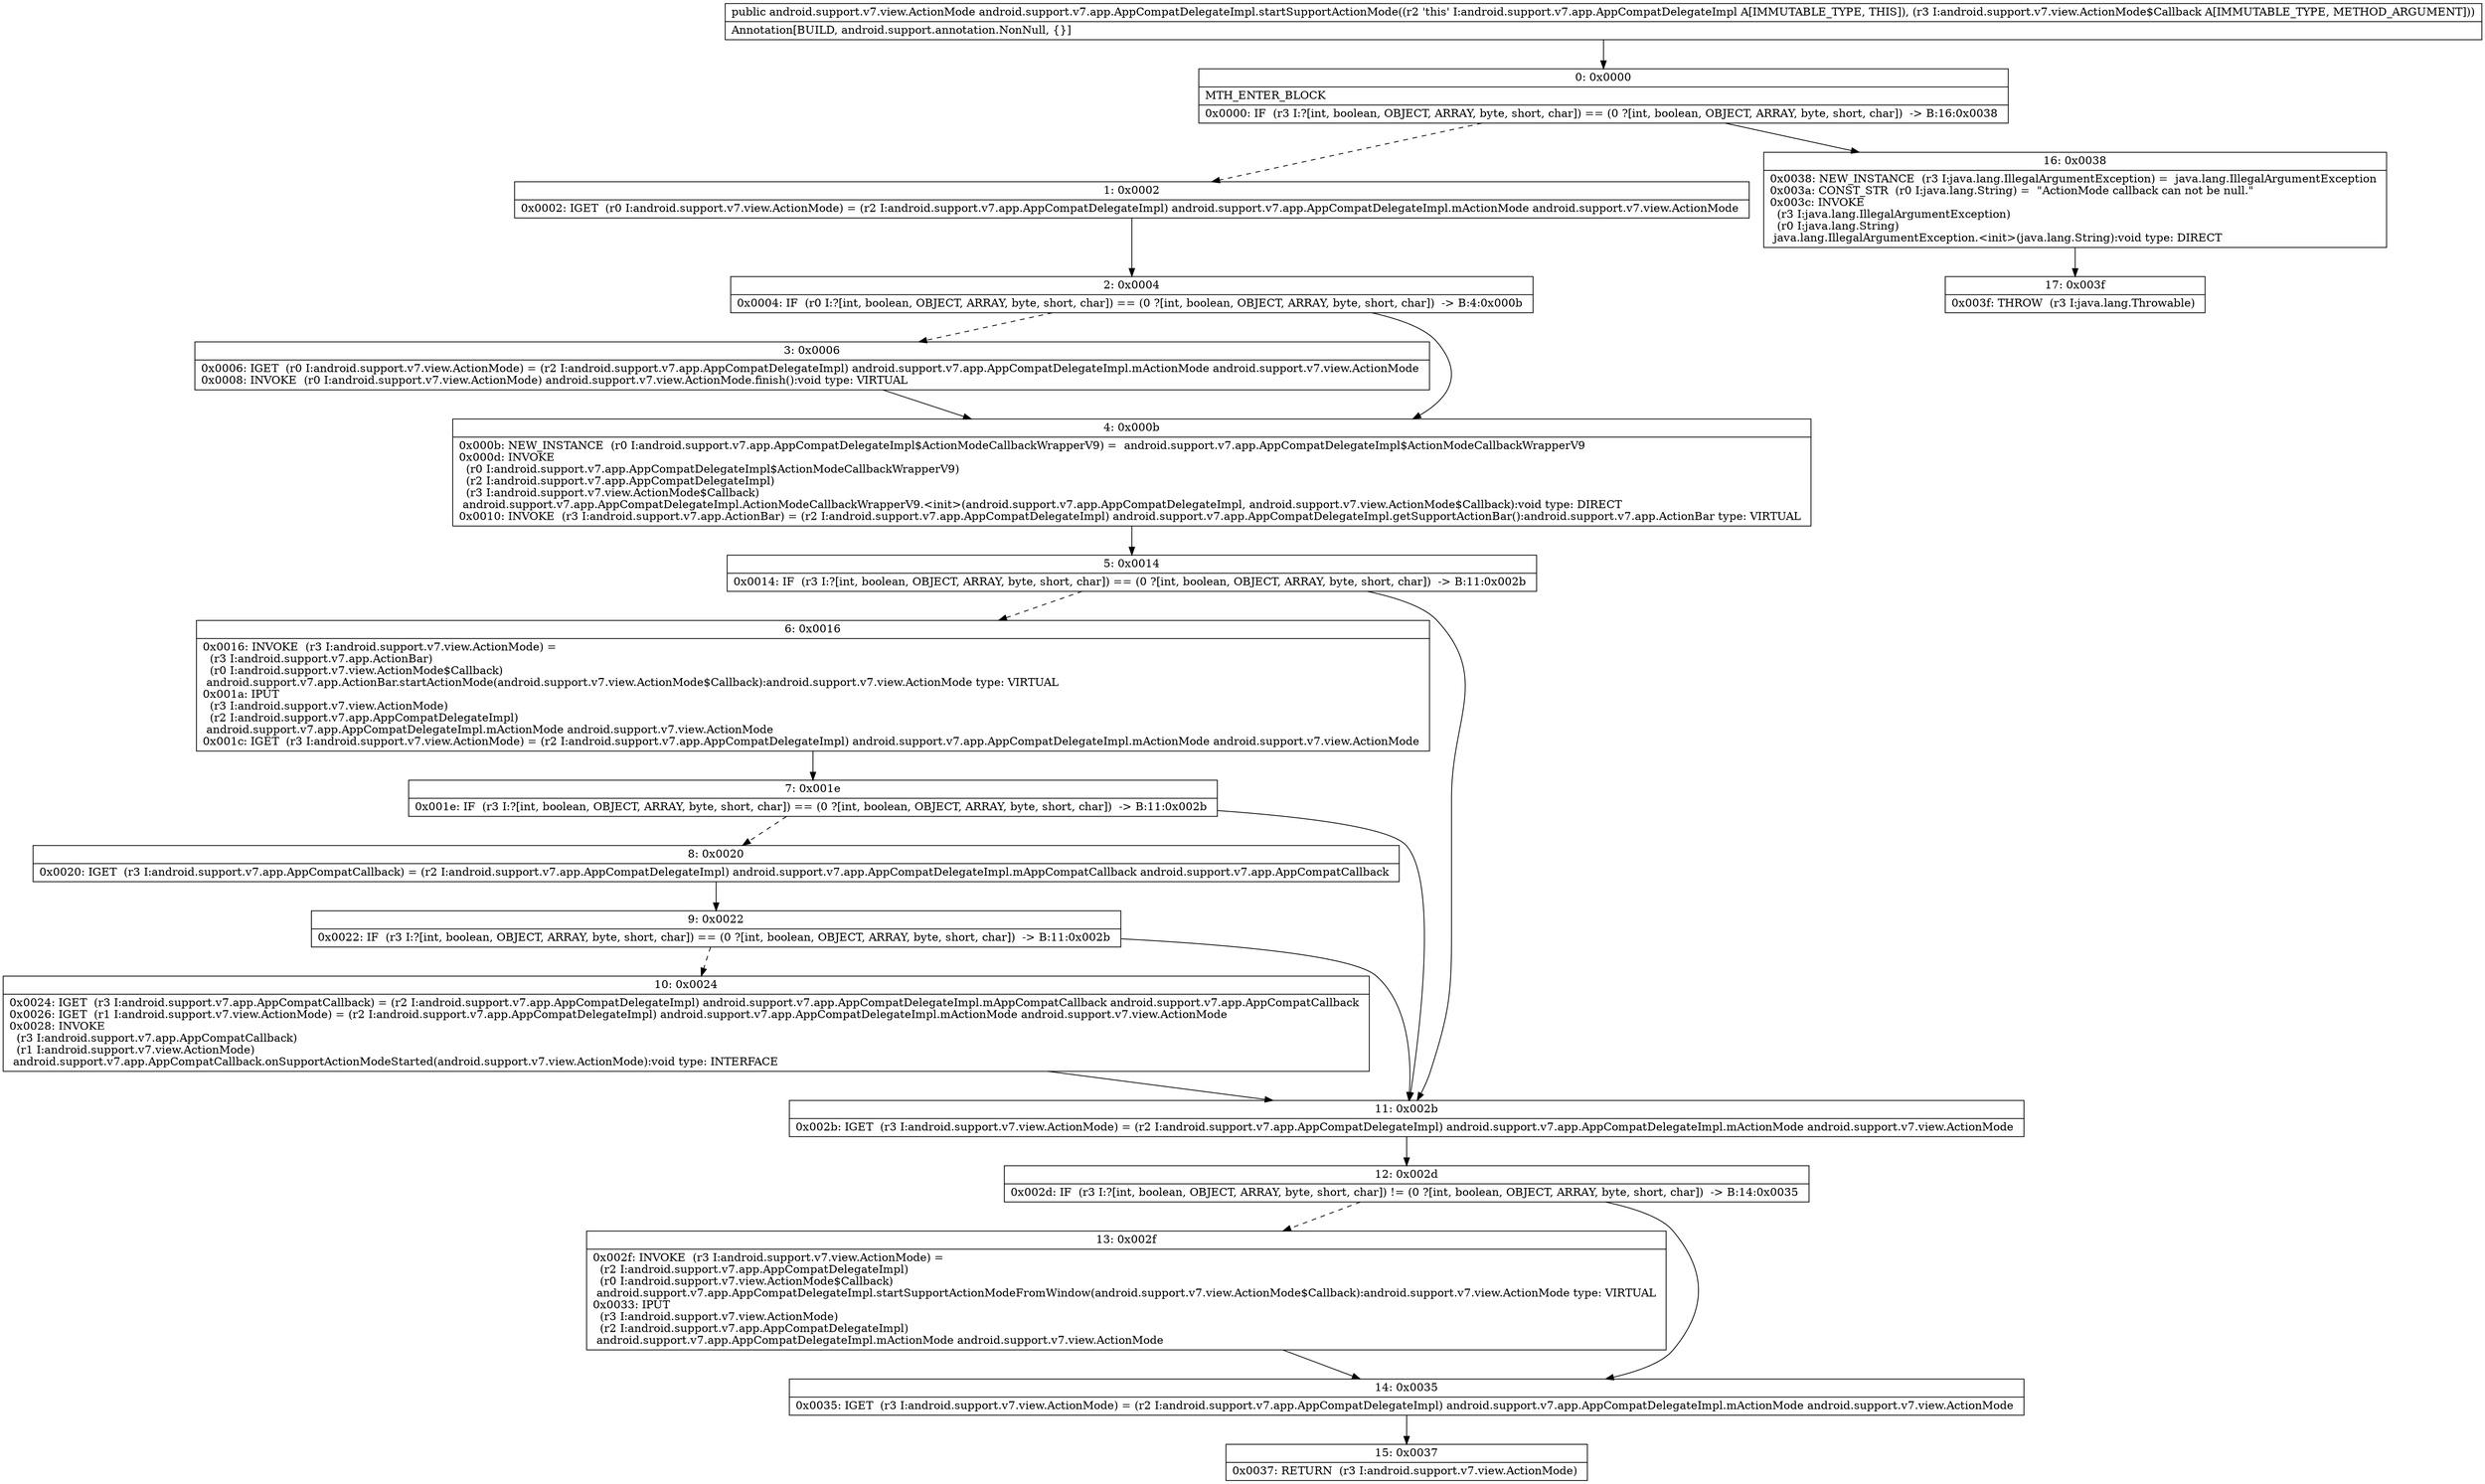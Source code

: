 digraph "CFG forandroid.support.v7.app.AppCompatDelegateImpl.startSupportActionMode(Landroid\/support\/v7\/view\/ActionMode$Callback;)Landroid\/support\/v7\/view\/ActionMode;" {
Node_0 [shape=record,label="{0\:\ 0x0000|MTH_ENTER_BLOCK\l|0x0000: IF  (r3 I:?[int, boolean, OBJECT, ARRAY, byte, short, char]) == (0 ?[int, boolean, OBJECT, ARRAY, byte, short, char])  \-\> B:16:0x0038 \l}"];
Node_1 [shape=record,label="{1\:\ 0x0002|0x0002: IGET  (r0 I:android.support.v7.view.ActionMode) = (r2 I:android.support.v7.app.AppCompatDelegateImpl) android.support.v7.app.AppCompatDelegateImpl.mActionMode android.support.v7.view.ActionMode \l}"];
Node_2 [shape=record,label="{2\:\ 0x0004|0x0004: IF  (r0 I:?[int, boolean, OBJECT, ARRAY, byte, short, char]) == (0 ?[int, boolean, OBJECT, ARRAY, byte, short, char])  \-\> B:4:0x000b \l}"];
Node_3 [shape=record,label="{3\:\ 0x0006|0x0006: IGET  (r0 I:android.support.v7.view.ActionMode) = (r2 I:android.support.v7.app.AppCompatDelegateImpl) android.support.v7.app.AppCompatDelegateImpl.mActionMode android.support.v7.view.ActionMode \l0x0008: INVOKE  (r0 I:android.support.v7.view.ActionMode) android.support.v7.view.ActionMode.finish():void type: VIRTUAL \l}"];
Node_4 [shape=record,label="{4\:\ 0x000b|0x000b: NEW_INSTANCE  (r0 I:android.support.v7.app.AppCompatDelegateImpl$ActionModeCallbackWrapperV9) =  android.support.v7.app.AppCompatDelegateImpl$ActionModeCallbackWrapperV9 \l0x000d: INVOKE  \l  (r0 I:android.support.v7.app.AppCompatDelegateImpl$ActionModeCallbackWrapperV9)\l  (r2 I:android.support.v7.app.AppCompatDelegateImpl)\l  (r3 I:android.support.v7.view.ActionMode$Callback)\l android.support.v7.app.AppCompatDelegateImpl.ActionModeCallbackWrapperV9.\<init\>(android.support.v7.app.AppCompatDelegateImpl, android.support.v7.view.ActionMode$Callback):void type: DIRECT \l0x0010: INVOKE  (r3 I:android.support.v7.app.ActionBar) = (r2 I:android.support.v7.app.AppCompatDelegateImpl) android.support.v7.app.AppCompatDelegateImpl.getSupportActionBar():android.support.v7.app.ActionBar type: VIRTUAL \l}"];
Node_5 [shape=record,label="{5\:\ 0x0014|0x0014: IF  (r3 I:?[int, boolean, OBJECT, ARRAY, byte, short, char]) == (0 ?[int, boolean, OBJECT, ARRAY, byte, short, char])  \-\> B:11:0x002b \l}"];
Node_6 [shape=record,label="{6\:\ 0x0016|0x0016: INVOKE  (r3 I:android.support.v7.view.ActionMode) = \l  (r3 I:android.support.v7.app.ActionBar)\l  (r0 I:android.support.v7.view.ActionMode$Callback)\l android.support.v7.app.ActionBar.startActionMode(android.support.v7.view.ActionMode$Callback):android.support.v7.view.ActionMode type: VIRTUAL \l0x001a: IPUT  \l  (r3 I:android.support.v7.view.ActionMode)\l  (r2 I:android.support.v7.app.AppCompatDelegateImpl)\l android.support.v7.app.AppCompatDelegateImpl.mActionMode android.support.v7.view.ActionMode \l0x001c: IGET  (r3 I:android.support.v7.view.ActionMode) = (r2 I:android.support.v7.app.AppCompatDelegateImpl) android.support.v7.app.AppCompatDelegateImpl.mActionMode android.support.v7.view.ActionMode \l}"];
Node_7 [shape=record,label="{7\:\ 0x001e|0x001e: IF  (r3 I:?[int, boolean, OBJECT, ARRAY, byte, short, char]) == (0 ?[int, boolean, OBJECT, ARRAY, byte, short, char])  \-\> B:11:0x002b \l}"];
Node_8 [shape=record,label="{8\:\ 0x0020|0x0020: IGET  (r3 I:android.support.v7.app.AppCompatCallback) = (r2 I:android.support.v7.app.AppCompatDelegateImpl) android.support.v7.app.AppCompatDelegateImpl.mAppCompatCallback android.support.v7.app.AppCompatCallback \l}"];
Node_9 [shape=record,label="{9\:\ 0x0022|0x0022: IF  (r3 I:?[int, boolean, OBJECT, ARRAY, byte, short, char]) == (0 ?[int, boolean, OBJECT, ARRAY, byte, short, char])  \-\> B:11:0x002b \l}"];
Node_10 [shape=record,label="{10\:\ 0x0024|0x0024: IGET  (r3 I:android.support.v7.app.AppCompatCallback) = (r2 I:android.support.v7.app.AppCompatDelegateImpl) android.support.v7.app.AppCompatDelegateImpl.mAppCompatCallback android.support.v7.app.AppCompatCallback \l0x0026: IGET  (r1 I:android.support.v7.view.ActionMode) = (r2 I:android.support.v7.app.AppCompatDelegateImpl) android.support.v7.app.AppCompatDelegateImpl.mActionMode android.support.v7.view.ActionMode \l0x0028: INVOKE  \l  (r3 I:android.support.v7.app.AppCompatCallback)\l  (r1 I:android.support.v7.view.ActionMode)\l android.support.v7.app.AppCompatCallback.onSupportActionModeStarted(android.support.v7.view.ActionMode):void type: INTERFACE \l}"];
Node_11 [shape=record,label="{11\:\ 0x002b|0x002b: IGET  (r3 I:android.support.v7.view.ActionMode) = (r2 I:android.support.v7.app.AppCompatDelegateImpl) android.support.v7.app.AppCompatDelegateImpl.mActionMode android.support.v7.view.ActionMode \l}"];
Node_12 [shape=record,label="{12\:\ 0x002d|0x002d: IF  (r3 I:?[int, boolean, OBJECT, ARRAY, byte, short, char]) != (0 ?[int, boolean, OBJECT, ARRAY, byte, short, char])  \-\> B:14:0x0035 \l}"];
Node_13 [shape=record,label="{13\:\ 0x002f|0x002f: INVOKE  (r3 I:android.support.v7.view.ActionMode) = \l  (r2 I:android.support.v7.app.AppCompatDelegateImpl)\l  (r0 I:android.support.v7.view.ActionMode$Callback)\l android.support.v7.app.AppCompatDelegateImpl.startSupportActionModeFromWindow(android.support.v7.view.ActionMode$Callback):android.support.v7.view.ActionMode type: VIRTUAL \l0x0033: IPUT  \l  (r3 I:android.support.v7.view.ActionMode)\l  (r2 I:android.support.v7.app.AppCompatDelegateImpl)\l android.support.v7.app.AppCompatDelegateImpl.mActionMode android.support.v7.view.ActionMode \l}"];
Node_14 [shape=record,label="{14\:\ 0x0035|0x0035: IGET  (r3 I:android.support.v7.view.ActionMode) = (r2 I:android.support.v7.app.AppCompatDelegateImpl) android.support.v7.app.AppCompatDelegateImpl.mActionMode android.support.v7.view.ActionMode \l}"];
Node_15 [shape=record,label="{15\:\ 0x0037|0x0037: RETURN  (r3 I:android.support.v7.view.ActionMode) \l}"];
Node_16 [shape=record,label="{16\:\ 0x0038|0x0038: NEW_INSTANCE  (r3 I:java.lang.IllegalArgumentException) =  java.lang.IllegalArgumentException \l0x003a: CONST_STR  (r0 I:java.lang.String) =  \"ActionMode callback can not be null.\" \l0x003c: INVOKE  \l  (r3 I:java.lang.IllegalArgumentException)\l  (r0 I:java.lang.String)\l java.lang.IllegalArgumentException.\<init\>(java.lang.String):void type: DIRECT \l}"];
Node_17 [shape=record,label="{17\:\ 0x003f|0x003f: THROW  (r3 I:java.lang.Throwable) \l}"];
MethodNode[shape=record,label="{public android.support.v7.view.ActionMode android.support.v7.app.AppCompatDelegateImpl.startSupportActionMode((r2 'this' I:android.support.v7.app.AppCompatDelegateImpl A[IMMUTABLE_TYPE, THIS]), (r3 I:android.support.v7.view.ActionMode$Callback A[IMMUTABLE_TYPE, METHOD_ARGUMENT]))  | Annotation[BUILD, android.support.annotation.NonNull, \{\}]\l}"];
MethodNode -> Node_0;
Node_0 -> Node_1[style=dashed];
Node_0 -> Node_16;
Node_1 -> Node_2;
Node_2 -> Node_3[style=dashed];
Node_2 -> Node_4;
Node_3 -> Node_4;
Node_4 -> Node_5;
Node_5 -> Node_6[style=dashed];
Node_5 -> Node_11;
Node_6 -> Node_7;
Node_7 -> Node_8[style=dashed];
Node_7 -> Node_11;
Node_8 -> Node_9;
Node_9 -> Node_10[style=dashed];
Node_9 -> Node_11;
Node_10 -> Node_11;
Node_11 -> Node_12;
Node_12 -> Node_13[style=dashed];
Node_12 -> Node_14;
Node_13 -> Node_14;
Node_14 -> Node_15;
Node_16 -> Node_17;
}

